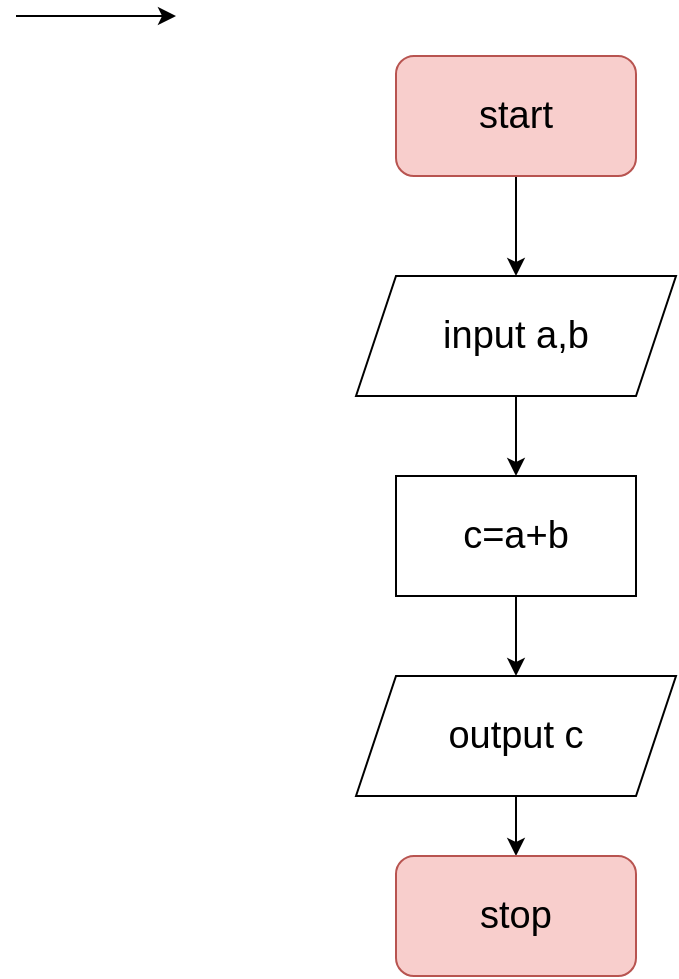 <mxfile version="20.2.4" type="device" pages="3"><diagram id="rSWDWt0rpYFJqXdV2pnT" name="cong2so"><mxGraphModel dx="757" dy="482" grid="1" gridSize="10" guides="1" tooltips="1" connect="1" arrows="0" fold="1" page="1" pageScale="1" pageWidth="827" pageHeight="1169" math="0" shadow="0"><root><mxCell id="0"/><mxCell id="1" parent="0"/><mxCell id="NNp0g6w-GDjX5oL6hQOu-4" value="" style="edgeStyle=orthogonalEdgeStyle;rounded=0;orthogonalLoop=1;jettySize=auto;html=1;fontSize=19;" edge="1" parent="1" source="NNp0g6w-GDjX5oL6hQOu-1" target="NNp0g6w-GDjX5oL6hQOu-2"><mxGeometry relative="1" as="geometry"/></mxCell><mxCell id="NNp0g6w-GDjX5oL6hQOu-1" value="start" style="rounded=1;whiteSpace=wrap;html=1;fillColor=#f8cecc;strokeColor=#b85450;fontSize=19;" vertex="1" parent="1"><mxGeometry x="200" y="30" width="120" height="60" as="geometry"/></mxCell><mxCell id="NNp0g6w-GDjX5oL6hQOu-6" value="" style="edgeStyle=orthogonalEdgeStyle;rounded=0;orthogonalLoop=1;jettySize=auto;html=1;fontSize=19;" edge="1" parent="1" source="NNp0g6w-GDjX5oL6hQOu-2" target="NNp0g6w-GDjX5oL6hQOu-5"><mxGeometry relative="1" as="geometry"/></mxCell><mxCell id="NNp0g6w-GDjX5oL6hQOu-2" value="input a,b" style="shape=parallelogram;perimeter=parallelogramPerimeter;whiteSpace=wrap;html=1;fixedSize=1;fontSize=19;" vertex="1" parent="1"><mxGeometry x="180" y="140" width="160" height="60" as="geometry"/></mxCell><mxCell id="NNp0g6w-GDjX5oL6hQOu-8" value="" style="edgeStyle=orthogonalEdgeStyle;rounded=0;orthogonalLoop=1;jettySize=auto;html=1;fontSize=19;" edge="1" parent="1" source="NNp0g6w-GDjX5oL6hQOu-5" target="NNp0g6w-GDjX5oL6hQOu-7"><mxGeometry relative="1" as="geometry"/></mxCell><mxCell id="NNp0g6w-GDjX5oL6hQOu-5" value="c=a+b" style="rounded=0;whiteSpace=wrap;html=1;fontSize=19;" vertex="1" parent="1"><mxGeometry x="200" y="240" width="120" height="60" as="geometry"/></mxCell><mxCell id="NNp0g6w-GDjX5oL6hQOu-10" value="" style="edgeStyle=orthogonalEdgeStyle;rounded=0;orthogonalLoop=1;jettySize=auto;html=1;fontSize=19;" edge="1" parent="1" source="NNp0g6w-GDjX5oL6hQOu-7" target="NNp0g6w-GDjX5oL6hQOu-9"><mxGeometry relative="1" as="geometry"/></mxCell><mxCell id="NNp0g6w-GDjX5oL6hQOu-7" value="output c" style="shape=parallelogram;perimeter=parallelogramPerimeter;whiteSpace=wrap;html=1;fixedSize=1;fontSize=19;" vertex="1" parent="1"><mxGeometry x="180" y="340" width="160" height="60" as="geometry"/></mxCell><mxCell id="NNp0g6w-GDjX5oL6hQOu-9" value="stop" style="rounded=1;whiteSpace=wrap;html=1;fillColor=#f8cecc;strokeColor=#b85450;fontSize=19;" vertex="1" parent="1"><mxGeometry x="200" y="430" width="120" height="60" as="geometry"/></mxCell><mxCell id="NNp0g6w-GDjX5oL6hQOu-11" value="" style="edgeStyle=none;orthogonalLoop=1;jettySize=auto;html=1;rounded=0;fontSize=19;" edge="1" parent="1"><mxGeometry width="80" relative="1" as="geometry"><mxPoint x="10" y="10" as="sourcePoint"/><mxPoint x="90" y="10" as="targetPoint"/><Array as="points"/></mxGeometry></mxCell></root></mxGraphModel></diagram><diagram id="whgnmTgMaxspknf8Jyzi" name="PT_bac1"><mxGraphModel dx="757" dy="482" grid="1" gridSize="10" guides="1" tooltips="1" connect="1" arrows="1" fold="1" page="1" pageScale="1" pageWidth="827" pageHeight="1169" math="0" shadow="0"><root><mxCell id="0"/><mxCell id="1" parent="0"/><mxCell id="mCRlFXS_1B2kwPicS51W-4" value="" style="edgeStyle=orthogonalEdgeStyle;rounded=0;orthogonalLoop=1;jettySize=auto;html=1;fontSize=19;" edge="1" parent="1" source="mCRlFXS_1B2kwPicS51W-1" target="mCRlFXS_1B2kwPicS51W-2"><mxGeometry relative="1" as="geometry"/></mxCell><mxCell id="mCRlFXS_1B2kwPicS51W-1" value="start" style="rounded=1;whiteSpace=wrap;html=1;fontSize=19;fillColor=#f8cecc;strokeColor=#b85450;" vertex="1" parent="1"><mxGeometry x="120" y="30" width="120" height="60" as="geometry"/></mxCell><mxCell id="mCRlFXS_1B2kwPicS51W-5" value="" style="edgeStyle=orthogonalEdgeStyle;rounded=0;orthogonalLoop=1;jettySize=auto;html=1;fontSize=19;" edge="1" parent="1" source="mCRlFXS_1B2kwPicS51W-2" target="mCRlFXS_1B2kwPicS51W-3"><mxGeometry relative="1" as="geometry"/></mxCell><mxCell id="mCRlFXS_1B2kwPicS51W-2" value="input a,b" style="shape=parallelogram;perimeter=parallelogramPerimeter;whiteSpace=wrap;html=1;fixedSize=1;fontSize=19;" vertex="1" parent="1"><mxGeometry x="120" y="140" width="120" height="60" as="geometry"/></mxCell><mxCell id="mCRlFXS_1B2kwPicS51W-7" value="yes" style="edgeStyle=orthogonalEdgeStyle;rounded=0;orthogonalLoop=1;jettySize=auto;html=1;fontSize=19;" edge="1" parent="1" source="mCRlFXS_1B2kwPicS51W-3" target="mCRlFXS_1B2kwPicS51W-6"><mxGeometry relative="1" as="geometry"/></mxCell><mxCell id="mCRlFXS_1B2kwPicS51W-14" value="no" style="edgeStyle=orthogonalEdgeStyle;rounded=0;orthogonalLoop=1;jettySize=auto;html=1;fontSize=19;" edge="1" parent="1" source="mCRlFXS_1B2kwPicS51W-3" target="mCRlFXS_1B2kwPicS51W-12"><mxGeometry relative="1" as="geometry"/></mxCell><mxCell id="mCRlFXS_1B2kwPicS51W-3" value="a = 0" style="rhombus;whiteSpace=wrap;html=1;fontSize=19;" vertex="1" parent="1"><mxGeometry x="140" y="240" width="80" height="60" as="geometry"/></mxCell><mxCell id="mCRlFXS_1B2kwPicS51W-9" value="yes" style="edgeStyle=orthogonalEdgeStyle;rounded=0;orthogonalLoop=1;jettySize=auto;html=1;fontSize=19;" edge="1" parent="1" source="mCRlFXS_1B2kwPicS51W-6" target="mCRlFXS_1B2kwPicS51W-8"><mxGeometry relative="1" as="geometry"/></mxCell><mxCell id="mCRlFXS_1B2kwPicS51W-11" value="" style="edgeStyle=orthogonalEdgeStyle;rounded=0;orthogonalLoop=1;jettySize=auto;html=1;fontSize=19;" edge="1" parent="1" source="mCRlFXS_1B2kwPicS51W-6" target="mCRlFXS_1B2kwPicS51W-10"><mxGeometry relative="1" as="geometry"/></mxCell><mxCell id="mCRlFXS_1B2kwPicS51W-6" value="b=0" style="rhombus;whiteSpace=wrap;html=1;fontSize=19;" vertex="1" parent="1"><mxGeometry x="320" y="230" width="80" height="70" as="geometry"/></mxCell><mxCell id="mCRlFXS_1B2kwPicS51W-23" style="edgeStyle=orthogonalEdgeStyle;rounded=0;orthogonalLoop=1;jettySize=auto;html=1;fontSize=19;" edge="1" parent="1" source="mCRlFXS_1B2kwPicS51W-8"><mxGeometry relative="1" as="geometry"><mxPoint x="525" y="600" as="targetPoint"/></mxGeometry></mxCell><mxCell id="mCRlFXS_1B2kwPicS51W-8" value="PT co vo so nghiem" style="shape=parallelogram;perimeter=parallelogramPerimeter;whiteSpace=wrap;html=1;fixedSize=1;fontSize=19;" vertex="1" parent="1"><mxGeometry x="450" y="235" width="150" height="60" as="geometry"/></mxCell><mxCell id="mCRlFXS_1B2kwPicS51W-24" style="edgeStyle=orthogonalEdgeStyle;rounded=0;orthogonalLoop=1;jettySize=auto;html=1;fontSize=19;" edge="1" parent="1" source="mCRlFXS_1B2kwPicS51W-10"><mxGeometry relative="1" as="geometry"><mxPoint x="350" y="600" as="targetPoint"/><Array as="points"><mxPoint x="360" y="600"/></Array></mxGeometry></mxCell><mxCell id="mCRlFXS_1B2kwPicS51W-10" value="PT vo nghiem" style="shape=parallelogram;perimeter=parallelogramPerimeter;whiteSpace=wrap;html=1;fixedSize=1;fontSize=19;" vertex="1" parent="1"><mxGeometry x="285" y="360" width="150" height="60" as="geometry"/></mxCell><mxCell id="mCRlFXS_1B2kwPicS51W-17" value="" style="edgeStyle=orthogonalEdgeStyle;rounded=0;orthogonalLoop=1;jettySize=auto;html=1;fontSize=19;" edge="1" parent="1" source="mCRlFXS_1B2kwPicS51W-12" target="mCRlFXS_1B2kwPicS51W-13"><mxGeometry relative="1" as="geometry"><Array as="points"><mxPoint x="180" y="460"/><mxPoint x="180" y="460"/></Array></mxGeometry></mxCell><mxCell id="mCRlFXS_1B2kwPicS51W-12" value="x = -b/a" style="rounded=0;whiteSpace=wrap;html=1;fontSize=19;" vertex="1" parent="1"><mxGeometry x="120" y="360" width="120" height="60" as="geometry"/></mxCell><mxCell id="mCRlFXS_1B2kwPicS51W-19" value="" style="edgeStyle=orthogonalEdgeStyle;rounded=0;orthogonalLoop=1;jettySize=auto;html=1;fontSize=19;" edge="1" parent="1" source="mCRlFXS_1B2kwPicS51W-13" target="mCRlFXS_1B2kwPicS51W-18"><mxGeometry relative="1" as="geometry"/></mxCell><mxCell id="mCRlFXS_1B2kwPicS51W-13" value="PT co nghiem x" style="shape=parallelogram;perimeter=parallelogramPerimeter;whiteSpace=wrap;html=1;fixedSize=1;fontSize=19;" vertex="1" parent="1"><mxGeometry x="90" y="460" width="170" height="60" as="geometry"/></mxCell><mxCell id="mCRlFXS_1B2kwPicS51W-18" value="stop" style="rounded=1;whiteSpace=wrap;html=1;fontSize=19;fillColor=#f8cecc;strokeColor=#b85450;" vertex="1" parent="1"><mxGeometry x="112.5" y="560" width="125" height="60" as="geometry"/></mxCell><mxCell id="mCRlFXS_1B2kwPicS51W-22" value="" style="endArrow=none;html=1;rounded=0;fontSize=19;jumpStyle=gap;targetPerimeterSpacing=4;strokeColor=default;startArrow=classic;startFill=1;" edge="1" parent="1"><mxGeometry width="50" height="50" relative="1" as="geometry"><mxPoint x="240" y="600" as="sourcePoint"/><mxPoint x="530" y="600" as="targetPoint"/><Array as="points"><mxPoint x="240" y="600"/></Array></mxGeometry></mxCell></root></mxGraphModel></diagram><diagram id="ep3V57OYl-8b4OBLOjTg" name="hello10"><mxGraphModel dx="891" dy="567" grid="1" gridSize="10" guides="1" tooltips="1" connect="1" arrows="1" fold="1" page="1" pageScale="1" pageWidth="827" pageHeight="1169" math="0" shadow="0"><root><mxCell id="0"/><mxCell id="1" parent="0"/><mxCell id="Mnhf557i5GmySfAPBLm9-7" value="" style="edgeStyle=orthogonalEdgeStyle;rounded=0;jumpStyle=gap;orthogonalLoop=1;jettySize=auto;html=1;fontSize=19;startArrow=none;startFill=0;targetPerimeterSpacing=4;strokeColor=default;" edge="1" parent="1" source="Mnhf557i5GmySfAPBLm9-1" target="Mnhf557i5GmySfAPBLm9-2"><mxGeometry relative="1" as="geometry"/></mxCell><mxCell id="Mnhf557i5GmySfAPBLm9-1" value="start" style="rounded=1;whiteSpace=wrap;html=1;fontSize=19;fillColor=#f8cecc;strokeColor=#b85450;" vertex="1" parent="1"><mxGeometry x="170" y="20" width="120" height="60" as="geometry"/></mxCell><mxCell id="Mnhf557i5GmySfAPBLm9-8" value="" style="edgeStyle=orthogonalEdgeStyle;rounded=0;jumpStyle=gap;orthogonalLoop=1;jettySize=auto;html=1;fontSize=19;startArrow=none;startFill=0;targetPerimeterSpacing=4;strokeColor=default;" edge="1" parent="1" source="Mnhf557i5GmySfAPBLm9-2" target="Mnhf557i5GmySfAPBLm9-3"><mxGeometry relative="1" as="geometry"/></mxCell><mxCell id="Mnhf557i5GmySfAPBLm9-2" value="count = 0" style="rounded=0;whiteSpace=wrap;html=1;fontSize=19;" vertex="1" parent="1"><mxGeometry x="170" y="120" width="120" height="60" as="geometry"/></mxCell><mxCell id="Mnhf557i5GmySfAPBLm9-9" value="yes" style="edgeStyle=orthogonalEdgeStyle;rounded=0;jumpStyle=gap;orthogonalLoop=1;jettySize=auto;html=1;fontSize=19;startArrow=none;startFill=0;targetPerimeterSpacing=4;strokeColor=default;" edge="1" parent="1" source="Mnhf557i5GmySfAPBLm9-3" target="Mnhf557i5GmySfAPBLm9-4"><mxGeometry relative="1" as="geometry"/></mxCell><mxCell id="Mnhf557i5GmySfAPBLm9-10" value="" style="edgeStyle=orthogonalEdgeStyle;rounded=0;jumpStyle=gap;orthogonalLoop=1;jettySize=auto;html=1;fontSize=19;startArrow=none;startFill=0;targetPerimeterSpacing=4;strokeColor=default;" edge="1" parent="1" source="Mnhf557i5GmySfAPBLm9-4" target="Mnhf557i5GmySfAPBLm9-5"><mxGeometry relative="1" as="geometry"/></mxCell><mxCell id="Mnhf557i5GmySfAPBLm9-4" value="display &quot;Hello&quot;" style="shape=parallelogram;perimeter=parallelogramPerimeter;whiteSpace=wrap;html=1;fixedSize=1;fontSize=19;" vertex="1" parent="1"><mxGeometry x="170" y="360" width="120" height="60" as="geometry"/></mxCell><mxCell id="Mnhf557i5GmySfAPBLm9-11" style="edgeStyle=orthogonalEdgeStyle;rounded=0;jumpStyle=gap;orthogonalLoop=1;jettySize=auto;html=1;fontSize=19;startArrow=none;startFill=0;targetPerimeterSpacing=4;strokeColor=default;" edge="1" parent="1" source="Mnhf557i5GmySfAPBLm9-3"><mxGeometry relative="1" as="geometry"><mxPoint x="170" y="260" as="targetPoint"/><Array as="points"><mxPoint x="80" y="260"/><mxPoint x="170" y="260"/></Array></mxGeometry></mxCell><mxCell id="Mnhf557i5GmySfAPBLm9-5" value="count++" style="rounded=0;whiteSpace=wrap;html=1;fontSize=19;" vertex="1" parent="1"><mxGeometry x="170" y="460" width="120" height="60" as="geometry"/></mxCell><mxCell id="Mnhf557i5GmySfAPBLm9-15" value="no" style="edgeStyle=orthogonalEdgeStyle;rounded=0;jumpStyle=gap;orthogonalLoop=1;jettySize=auto;html=1;fontSize=19;startArrow=none;startFill=0;targetPerimeterSpacing=4;strokeColor=default;" edge="1" parent="1" source="Mnhf557i5GmySfAPBLm9-3" target="Mnhf557i5GmySfAPBLm9-14"><mxGeometry relative="1" as="geometry"/></mxCell><mxCell id="Mnhf557i5GmySfAPBLm9-3" value="count&amp;lt;10" style="rhombus;whiteSpace=wrap;html=1;fontSize=19;" vertex="1" parent="1"><mxGeometry x="175" y="220" width="110" height="80" as="geometry"/></mxCell><mxCell id="Mnhf557i5GmySfAPBLm9-12" value="" style="edgeStyle=orthogonalEdgeStyle;rounded=0;jumpStyle=gap;orthogonalLoop=1;jettySize=auto;html=1;fontSize=19;startArrow=none;startFill=0;strokeColor=default;endArrow=none;" edge="1" parent="1" source="Mnhf557i5GmySfAPBLm9-5" target="Mnhf557i5GmySfAPBLm9-3"><mxGeometry relative="1" as="geometry"><mxPoint x="170" y="490" as="sourcePoint"/><mxPoint x="170" y="260" as="targetPoint"/><Array as="points"><mxPoint x="80" y="490"/></Array></mxGeometry></mxCell><mxCell id="Mnhf557i5GmySfAPBLm9-13" value="start" style="rounded=1;whiteSpace=wrap;html=1;fontSize=19;fillColor=#f8cecc;strokeColor=#b85450;" vertex="1" parent="1"><mxGeometry x="175" y="550" width="120" height="60" as="geometry"/></mxCell><mxCell id="Mnhf557i5GmySfAPBLm9-16" style="edgeStyle=orthogonalEdgeStyle;rounded=0;jumpStyle=gap;orthogonalLoop=1;jettySize=auto;html=1;entryX=1;entryY=0.5;entryDx=0;entryDy=0;fontSize=19;startArrow=none;startFill=0;targetPerimeterSpacing=4;strokeColor=default;" edge="1" parent="1" source="Mnhf557i5GmySfAPBLm9-14" target="Mnhf557i5GmySfAPBLm9-13"><mxGeometry relative="1" as="geometry"><Array as="points"><mxPoint x="400" y="580"/></Array></mxGeometry></mxCell><mxCell id="Mnhf557i5GmySfAPBLm9-14" value="display &quot;Finished&quot;" style="shape=parallelogram;perimeter=parallelogramPerimeter;whiteSpace=wrap;html=1;fixedSize=1;fontSize=19;" vertex="1" parent="1"><mxGeometry x="340" y="230" width="120" height="60" as="geometry"/></mxCell></root></mxGraphModel></diagram></mxfile>